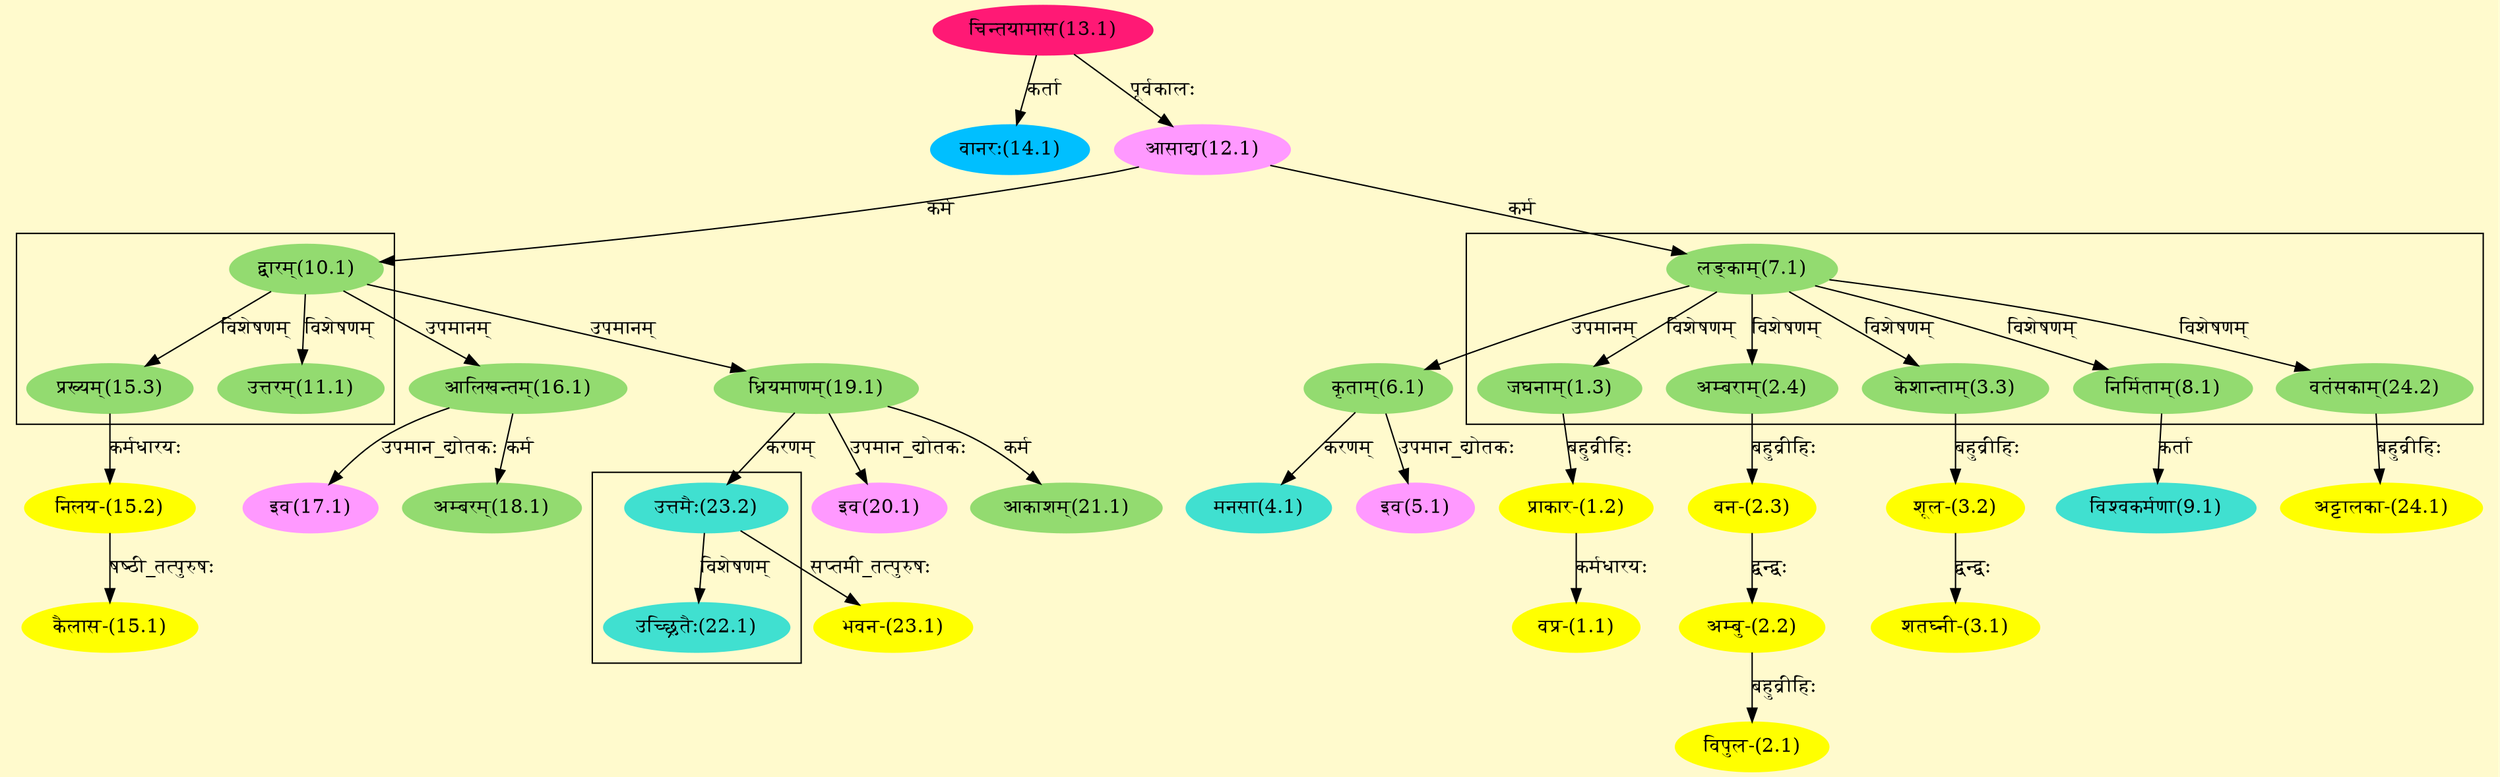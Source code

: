 digraph G{
rankdir=BT;
 compound=true;
 bgcolor="lemonchiffon1";

subgraph cluster_1{
Node1_3 [style=filled, color="#93DB70" label = "जघनाम्(1.3)"]
Node7_1 [style=filled, color="#93DB70" label = "लङ्काम्(7.1)"]
Node2_4 [style=filled, color="#93DB70" label = "अम्बराम्(2.4)"]
Node3_3 [style=filled, color="#93DB70" label = "केशान्ताम्(3.3)"]
Node8_1 [style=filled, color="#93DB70" label = "निर्मिताम्(8.1)"]
Node24_2 [style=filled, color="#93DB70" label = "वतंसकाम्(24.2)"]

}

subgraph cluster_2{
Node11_1 [style=filled, color="#93DB70" label = "उत्तरम्(11.1)"]
Node10_1 [style=filled, color="#93DB70" label = "द्वारम्(10.1)"]
Node15_3 [style=filled, color="#93DB70" label = "प्रख्यम्(15.3)"]

}

subgraph cluster_3{
Node22_1 [style=filled, color="#40E0D0" label = "उच्छ्रितैः(22.1)"]
Node23_2 [style=filled, color="#40E0D0" label = "उत्तमैः(23.2)"]

}
Node1_1 [style=filled, color="#FFFF00" label = "वप्र-(1.1)"]
Node1_2 [style=filled, color="#FFFF00" label = "प्राकार-(1.2)"]
Node1_3 [style=filled, color="#93DB70" label = "जघनाम्(1.3)"]
Node2_1 [style=filled, color="#FFFF00" label = "विपुल-(2.1)"]
Node2_2 [style=filled, color="#FFFF00" label = "अम्बु-(2.2)"]
Node2_3 [style=filled, color="#FFFF00" label = "वन-(2.3)"]
Node2_4 [style=filled, color="#93DB70" label = "अम्बराम्(2.4)"]
Node3_1 [style=filled, color="#FFFF00" label = "शतघ्नी-(3.1)"]
Node3_2 [style=filled, color="#FFFF00" label = "शूल-(3.2)"]
Node3_3 [style=filled, color="#93DB70" label = "केशान्ताम्(3.3)"]
Node4_1 [style=filled, color="#40E0D0" label = "मनसा(4.1)"]
Node6_1 [style=filled, color="#93DB70" label = "कृताम्(6.1)"]
Node5_1 [style=filled, color="#FF99FF" label = "इव(5.1)"]
Node7_1 [style=filled, color="#93DB70" label = "लङ्काम्(7.1)"]
Node12_1 [style=filled, color="#FF99FF" label = "आसाद्य(12.1)"]
Node9_1 [style=filled, color="#40E0D0" label = "विश्वकर्मणा(9.1)"]
Node8_1 [style=filled, color="#93DB70" label = "निर्मिताम्(8.1)"]
Node10_1 [style=filled, color="#93DB70" label = "द्वारम्(10.1)"]
Node13_1 [style=filled, color="#FF1975" label = "चिन्तयामास(13.1)"]
Node [style=filled, color="" label = "()"]
Node14_1 [style=filled, color="#00BFFF" label = "वानरः(14.1)"]
Node15_1 [style=filled, color="#FFFF00" label = "कैलास-(15.1)"]
Node15_2 [style=filled, color="#FFFF00" label = "निलय-(15.2)"]
Node15_3 [style=filled, color="#93DB70" label = "प्रख्यम्(15.3)"]
Node16_1 [style=filled, color="#93DB70" label = "आलिखन्तम्(16.1)"]
Node17_1 [style=filled, color="#FF99FF" label = "इव(17.1)"]
Node18_1 [style=filled, color="#93DB70" label = "अम्बरम्(18.1)"]
Node19_1 [style=filled, color="#93DB70" label = "ध्रियमाणम्(19.1)"]
Node20_1 [style=filled, color="#FF99FF" label = "इव(20.1)"]
Node21_1 [style=filled, color="#93DB70" label = "आकाशम्(21.1)"]
Node23_1 [style=filled, color="#FFFF00" label = "भवन-(23.1)"]
Node23_2 [style=filled, color="#40E0D0" label = "उत्तमैः(23.2)"]
Node24_1 [style=filled, color="#FFFF00" label = "अट्टालका-(24.1)"]
Node24_2 [style=filled, color="#93DB70" label = "वतंसकाम्(24.2)"]
/* Start of Relations section */

Node1_1 -> Node1_2 [  label="कर्मधारयः"  dir="back" ]
Node1_2 -> Node1_3 [  label="बहुव्रीहिः"  dir="back" ]
Node1_3 -> Node7_1 [  label="विशेषणम्"  dir="back" ]
Node2_1 -> Node2_2 [  label="बहुव्रीहिः"  dir="back" ]
Node2_2 -> Node2_3 [  label="द्वन्द्वः"  dir="back" ]
Node2_3 -> Node2_4 [  label="बहुव्रीहिः"  dir="back" ]
Node2_4 -> Node7_1 [  label="विशेषणम्"  dir="back" ]
Node3_1 -> Node3_2 [  label="द्वन्द्वः"  dir="back" ]
Node3_2 -> Node3_3 [  label="बहुव्रीहिः"  dir="back" ]
Node3_3 -> Node7_1 [  label="विशेषणम्"  dir="back" ]
Node4_1 -> Node6_1 [  label="करणम्"  dir="back" ]
Node5_1 -> Node6_1 [  label="उपमान_द्योतकः"  dir="back" ]
Node6_1 -> Node7_1 [  label="उपमानम्"  dir="back" ]
Node7_1 -> Node12_1 [  label="कर्म"  dir="back" ]
Node8_1 -> Node7_1 [  label="विशेषणम्"  dir="back" ]
Node9_1 -> Node8_1 [  label="कर्ता"  dir="back" ]
Node10_1 -> Node12_1 [  label="कर्म"  dir="back" ]
Node11_1 -> Node10_1 [  label="विशेषणम्"  dir="back" ]
Node12_1 -> Node13_1 [  label="पूर्वकालः"  dir="back" ]
Node14_1 -> Node13_1 [  label="कर्ता"  dir="back" ]
Node15_1 -> Node15_2 [  label="षष्ठी_तत्पुरुषः"  dir="back" ]
Node15_2 -> Node15_3 [  label="कर्मधारयः"  dir="back" ]
Node15_3 -> Node10_1 [  label="विशेषणम्"  dir="back" ]
Node16_1 -> Node10_1 [  label="उपमानम्"  dir="back" ]
Node17_1 -> Node16_1 [  label="उपमान_द्योतकः"  dir="back" ]
Node18_1 -> Node16_1 [  label="कर्म"  dir="back" ]
Node19_1 -> Node10_1 [  label="उपमानम्"  dir="back" ]
Node20_1 -> Node19_1 [  label="उपमान_द्योतकः"  dir="back" ]
Node21_1 -> Node19_1 [  label="कर्म"  dir="back" ]
Node22_1 -> Node23_2 [  label="विशेषणम्"  dir="back" ]
Node23_1 -> Node23_2 [  label="सप्तमी_तत्पुरुषः"  dir="back" ]
Node23_2 -> Node19_1 [  label="करणम्"  dir="back" ]
Node24_1 -> Node24_2 [  label="बहुव्रीहिः"  dir="back" ]
Node24_2 -> Node7_1 [  label="विशेषणम्"  dir="back" ]
}
